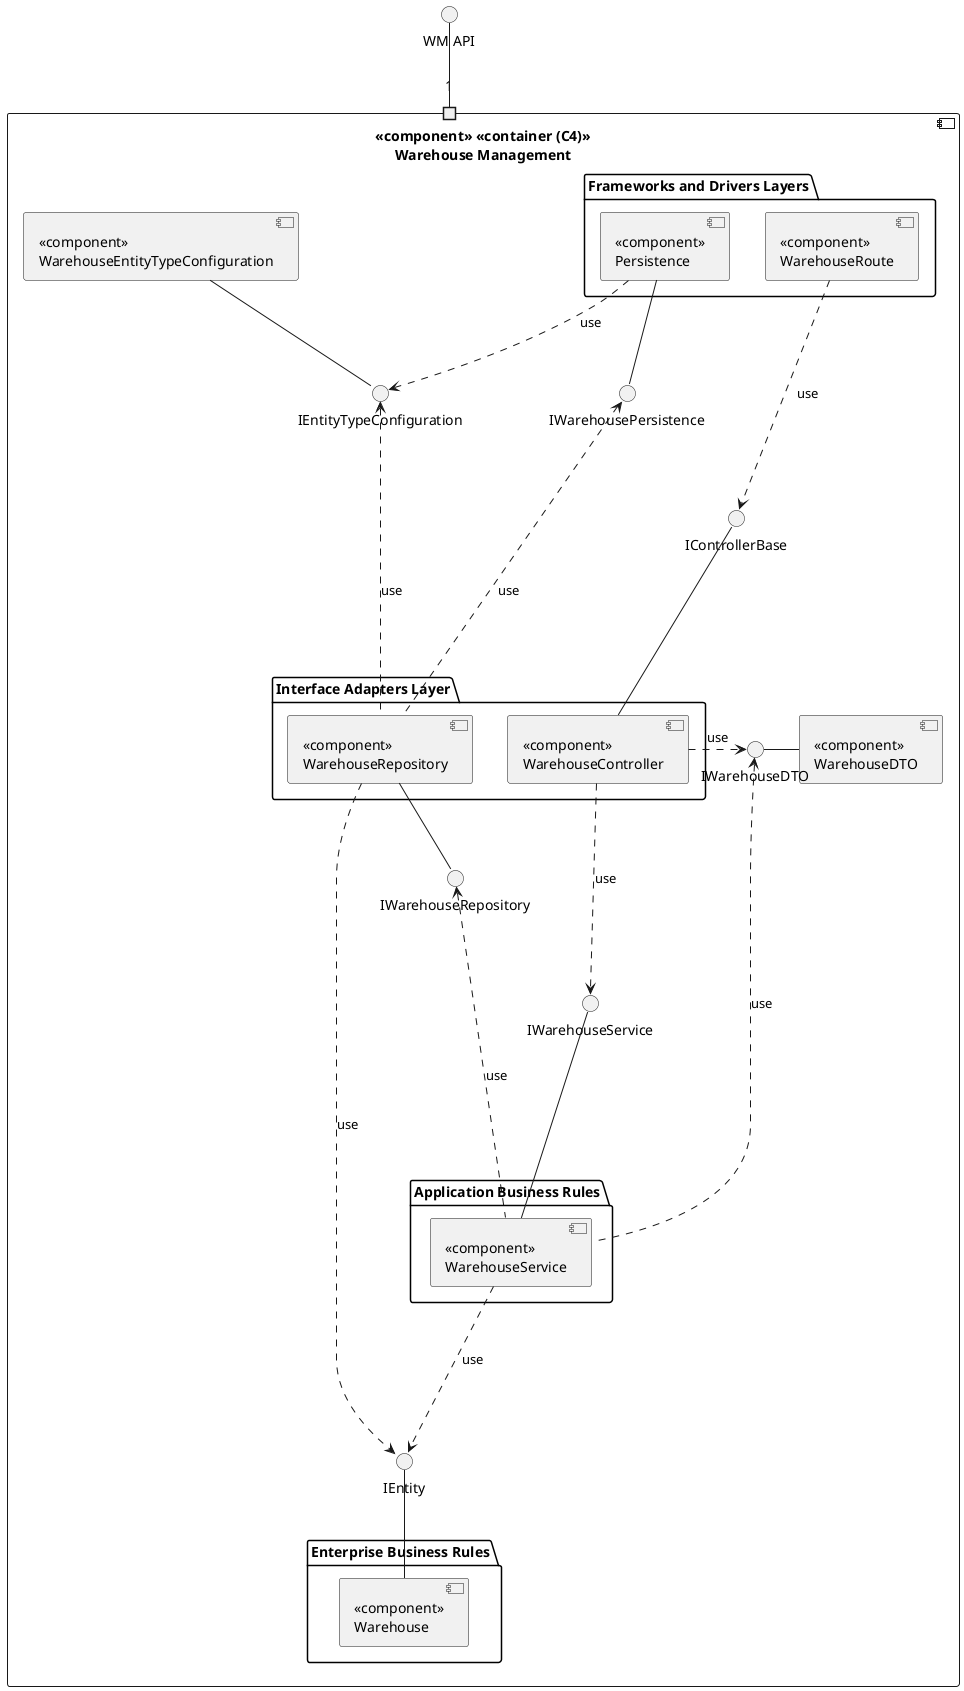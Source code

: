 @startuml
'https://plantuml.com/component-diagram
interface "WM API" as api

component "<<component>> <<container (C4)>>\nWarehouse Management\n"{

    portin 1
    package "Frameworks and Drivers Layers" {
        component "<<component>>\nWarehouseRoute" as UI
        component "<<component>>\nPersistence" as PRT

    }

    package "Interface Adapters Layer" {
        component "<<component>>\nWarehouseController" as CT
        component "<<component>>\nWarehouseRepository" as RP

    }

    component "<<component>>\nWarehouseDTO" as DTO
    component "<<component>>\nWarehouseEntityTypeConfiguration" as SCHEMA
    interface "IControllerBase" as API1
    interface "IWarehouseService" as API2
    interface "IWarehousePersistence" as API3
    interface "IEntity" as API4
    interface "IWarehouseRepository" as API5
    interface "IWarehouseDTO" as API6
    interface "IEntityTypeConfiguration" as API7

    package "Application Business Rules" {
        component "<<component>>\nWarehouseService" as SV
    }

    package "Enterprise Business Rules" {
        component "<<component>>\nWarehouse" as WH

    }

}

api -- 1
UI -down..> API1 : use
CT -up- API1
SV -up-- API2
CT -down..>API2 : use

PRT -down- API3
RP -up..> API3 : use
WH -up- API4
SV -down..> API4 : use

RP -down-API5
SV -up..> API5 : use
RP -down..> API4 : use

DTO -left- API6
CT -right.> API6 : use
SV -up..> API6 : use

SCHEMA -- API7
RP -up...> API7 : use

PRT ..> API7 : use

@enduml